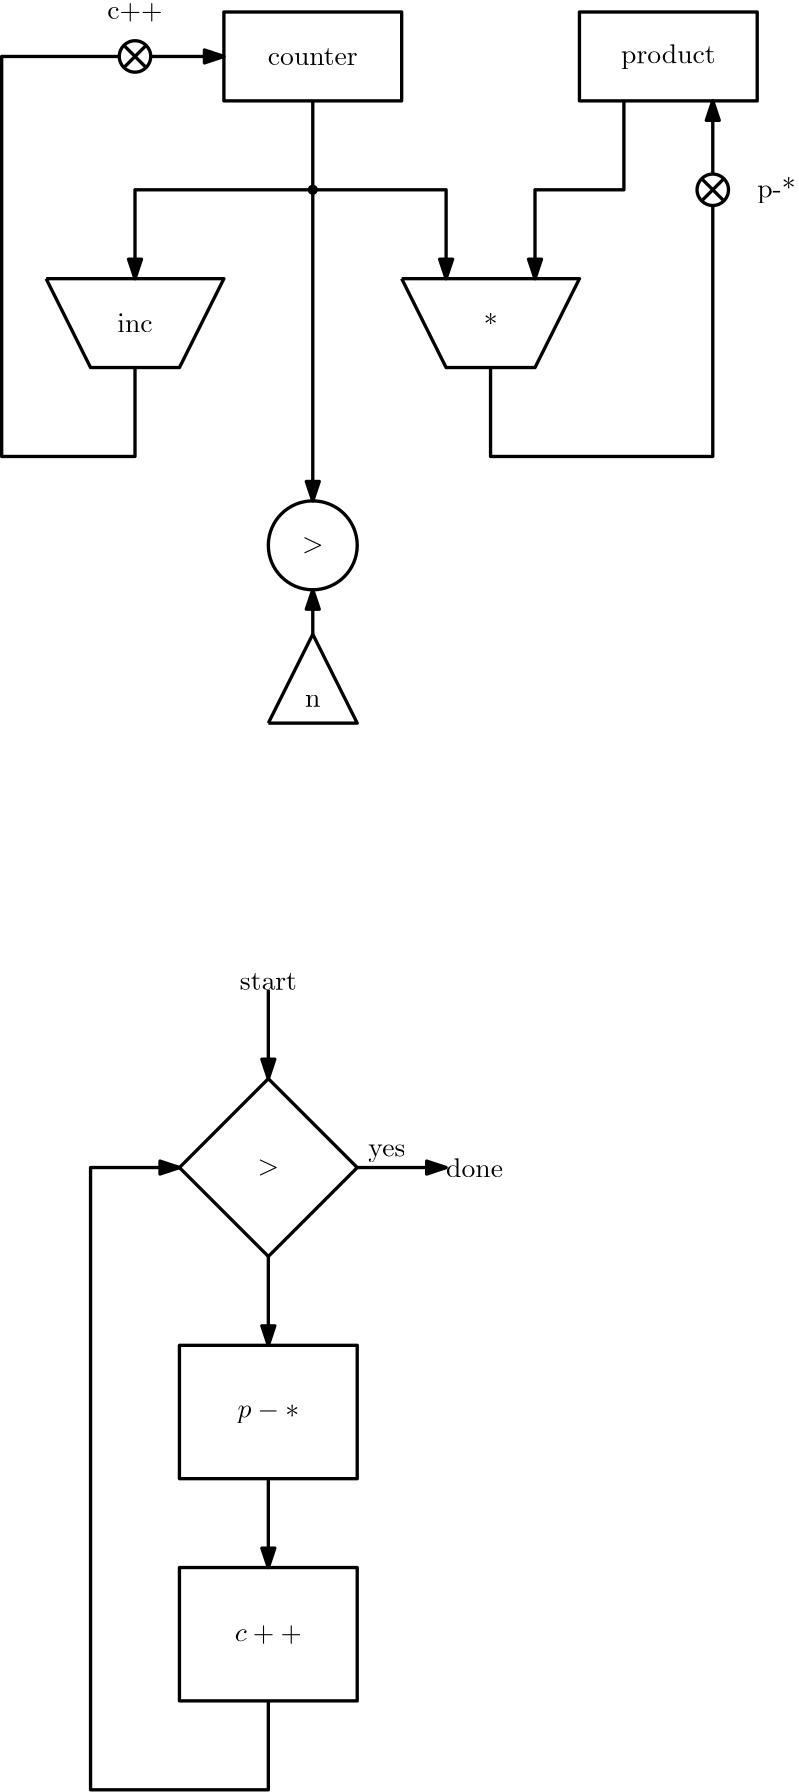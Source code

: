 <?xml version="1.0"?>
<!DOCTYPE ipe SYSTEM "ipe.dtd">
<ipe version="70206" creator="Ipe 7.2.7">
<info created="D:20190530003308" modified="D:20190530004307"/>
<ipestyle name="basic">
<symbol name="arrow/arc(spx)">
<path stroke="sym-stroke" fill="sym-stroke" pen="sym-pen">
0 0 m
-1 0.333 l
-1 -0.333 l
h
</path>
</symbol>
<symbol name="arrow/farc(spx)">
<path stroke="sym-stroke" fill="white" pen="sym-pen">
0 0 m
-1 0.333 l
-1 -0.333 l
h
</path>
</symbol>
<symbol name="arrow/ptarc(spx)">
<path stroke="sym-stroke" fill="sym-stroke" pen="sym-pen">
0 0 m
-1 0.333 l
-0.8 0 l
-1 -0.333 l
h
</path>
</symbol>
<symbol name="arrow/fptarc(spx)">
<path stroke="sym-stroke" fill="white" pen="sym-pen">
0 0 m
-1 0.333 l
-0.8 0 l
-1 -0.333 l
h
</path>
</symbol>
<symbol name="mark/circle(sx)" transformations="translations">
<path fill="sym-stroke">
0.6 0 0 0.6 0 0 e
0.4 0 0 0.4 0 0 e
</path>
</symbol>
<symbol name="mark/disk(sx)" transformations="translations">
<path fill="sym-stroke">
0.6 0 0 0.6 0 0 e
</path>
</symbol>
<symbol name="mark/fdisk(sfx)" transformations="translations">
<group>
<path fill="sym-fill">
0.5 0 0 0.5 0 0 e
</path>
<path fill="sym-stroke" fillrule="eofill">
0.6 0 0 0.6 0 0 e
0.4 0 0 0.4 0 0 e
</path>
</group>
</symbol>
<symbol name="mark/box(sx)" transformations="translations">
<path fill="sym-stroke" fillrule="eofill">
-0.6 -0.6 m
0.6 -0.6 l
0.6 0.6 l
-0.6 0.6 l
h
-0.4 -0.4 m
0.4 -0.4 l
0.4 0.4 l
-0.4 0.4 l
h
</path>
</symbol>
<symbol name="mark/square(sx)" transformations="translations">
<path fill="sym-stroke">
-0.6 -0.6 m
0.6 -0.6 l
0.6 0.6 l
-0.6 0.6 l
h
</path>
</symbol>
<symbol name="mark/fsquare(sfx)" transformations="translations">
<group>
<path fill="sym-fill">
-0.5 -0.5 m
0.5 -0.5 l
0.5 0.5 l
-0.5 0.5 l
h
</path>
<path fill="sym-stroke" fillrule="eofill">
-0.6 -0.6 m
0.6 -0.6 l
0.6 0.6 l
-0.6 0.6 l
h
-0.4 -0.4 m
0.4 -0.4 l
0.4 0.4 l
-0.4 0.4 l
h
</path>
</group>
</symbol>
<symbol name="mark/cross(sx)" transformations="translations">
<group>
<path fill="sym-stroke">
-0.43 -0.57 m
0.57 0.43 l
0.43 0.57 l
-0.57 -0.43 l
h
</path>
<path fill="sym-stroke">
-0.43 0.57 m
0.57 -0.43 l
0.43 -0.57 l
-0.57 0.43 l
h
</path>
</group>
</symbol>
<symbol name="arrow/fnormal(spx)">
<path stroke="sym-stroke" fill="white" pen="sym-pen">
0 0 m
-1 0.333 l
-1 -0.333 l
h
</path>
</symbol>
<symbol name="arrow/pointed(spx)">
<path stroke="sym-stroke" fill="sym-stroke" pen="sym-pen">
0 0 m
-1 0.333 l
-0.8 0 l
-1 -0.333 l
h
</path>
</symbol>
<symbol name="arrow/fpointed(spx)">
<path stroke="sym-stroke" fill="white" pen="sym-pen">
0 0 m
-1 0.333 l
-0.8 0 l
-1 -0.333 l
h
</path>
</symbol>
<symbol name="arrow/linear(spx)">
<path stroke="sym-stroke" pen="sym-pen">
-1 0.333 m
0 0 l
-1 -0.333 l
</path>
</symbol>
<symbol name="arrow/fdouble(spx)">
<path stroke="sym-stroke" fill="white" pen="sym-pen">
0 0 m
-1 0.333 l
-1 -0.333 l
h
-1 0 m
-2 0.333 l
-2 -0.333 l
h
</path>
</symbol>
<symbol name="arrow/double(spx)">
<path stroke="sym-stroke" fill="sym-stroke" pen="sym-pen">
0 0 m
-1 0.333 l
-1 -0.333 l
h
-1 0 m
-2 0.333 l
-2 -0.333 l
h
</path>
</symbol>
<pen name="heavier" value="0.8"/>
<pen name="fat" value="1.2"/>
<pen name="ultrafat" value="2"/>
<symbolsize name="large" value="5"/>
<symbolsize name="small" value="2"/>
<symbolsize name="tiny" value="1.1"/>
<arrowsize name="large" value="10"/>
<arrowsize name="small" value="5"/>
<arrowsize name="tiny" value="3"/>
<color name="red" value="1 0 0"/>
<color name="green" value="0 1 0"/>
<color name="blue" value="0 0 1"/>
<color name="yellow" value="1 1 0"/>
<color name="orange" value="1 0.647 0"/>
<color name="gold" value="1 0.843 0"/>
<color name="purple" value="0.627 0.125 0.941"/>
<color name="gray" value="0.745"/>
<color name="brown" value="0.647 0.165 0.165"/>
<color name="navy" value="0 0 0.502"/>
<color name="pink" value="1 0.753 0.796"/>
<color name="seagreen" value="0.18 0.545 0.341"/>
<color name="turquoise" value="0.251 0.878 0.816"/>
<color name="violet" value="0.933 0.51 0.933"/>
<color name="darkblue" value="0 0 0.545"/>
<color name="darkcyan" value="0 0.545 0.545"/>
<color name="darkgray" value="0.663"/>
<color name="darkgreen" value="0 0.392 0"/>
<color name="darkmagenta" value="0.545 0 0.545"/>
<color name="darkorange" value="1 0.549 0"/>
<color name="darkred" value="0.545 0 0"/>
<color name="lightblue" value="0.678 0.847 0.902"/>
<color name="lightcyan" value="0.878 1 1"/>
<color name="lightgray" value="0.827"/>
<color name="lightgreen" value="0.565 0.933 0.565"/>
<color name="lightyellow" value="1 1 0.878"/>
<dashstyle name="dashed" value="[4] 0"/>
<dashstyle name="dotted" value="[1 3] 0"/>
<dashstyle name="dash dotted" value="[4 2 1 2] 0"/>
<dashstyle name="dash dot dotted" value="[4 2 1 2 1 2] 0"/>
<textsize name="large" value="\large"/>
<textsize name="Large" value="\Large"/>
<textsize name="LARGE" value="\LARGE"/>
<textsize name="huge" value="\huge"/>
<textsize name="Huge" value="\Huge"/>
<textsize name="small" value="\small"/>
<textsize name="footnote" value="\footnotesize"/>
<textsize name="tiny" value="\tiny"/>
<textstyle name="center" begin="\begin{center}" end="\end{center}"/>
<textstyle name="itemize" begin="\begin{itemize}" end="\end{itemize}"/>
<textstyle name="item" begin="\begin{itemize}\item{}" end="\end{itemize}"/>
<gridsize name="4 pts" value="4"/>
<gridsize name="8 pts (~3 mm)" value="8"/>
<gridsize name="16 pts (~6 mm)" value="16"/>
<gridsize name="32 pts (~12 mm)" value="32"/>
<gridsize name="10 pts (~3.5 mm)" value="10"/>
<gridsize name="20 pts (~7 mm)" value="20"/>
<gridsize name="14 pts (~5 mm)" value="14"/>
<gridsize name="28 pts (~10 mm)" value="28"/>
<gridsize name="56 pts (~20 mm)" value="56"/>
<anglesize name="90 deg" value="90"/>
<anglesize name="60 deg" value="60"/>
<anglesize name="45 deg" value="45"/>
<anglesize name="30 deg" value="30"/>
<anglesize name="22.5 deg" value="22.5"/>
<opacity name="10%" value="0.1"/>
<opacity name="30%" value="0.3"/>
<opacity name="50%" value="0.5"/>
<opacity name="75%" value="0.75"/>
<tiling name="falling" angle="-60" step="4" width="1"/>
<tiling name="rising" angle="30" step="4" width="1"/>
</ipestyle>
<page>
<layer name="alpha"/>
<view layers="alpha" active="alpha"/>
<path layer="alpha" matrix="1 0 0 1 -112 -160" stroke="black" pen="fat">
16 0 0 16 256 768 e
</path>
<text matrix="1 0 0 1 -112 -160" transformations="translations" pos="256 768" stroke="black" type="label" width="7.749" height="5.37" depth="0.39" halign="center" valign="center">$&gt;$</text>
<path matrix="1 0 0 1 -256 -128" stroke="black" pen="fat">
384 672 m
400 704 l
416 672 l
384 672 l
</path>
<text matrix="1 0 0 1 -256 -128" transformations="translations" pos="400 680" stroke="black" type="label" width="5.535" height="4.289" depth="0" halign="center" valign="center">n</text>
<path matrix="1 0 0 1 -16 160" stroke="black" pen="fat">
128 640 m
128 608 l
192 608 l
192 640 l
h
</path>
<text matrix="1 0 0 1 -16 160" transformations="translations" pos="160 624" stroke="black" type="label" width="32.406" height="6.128" depth="0" halign="center" valign="center">counter</text>
<path matrix="1 0 0 1 112 160" stroke="black" pen="fat">
128 640 m
128 608 l
192 608 l
192 640 l
h
</path>
<text matrix="1 0 0 1 112 160" transformations="translations" pos="160 624" stroke="black" type="label" width="34.067" height="6.926" depth="1.93" halign="center" valign="center">product</text>
<group matrix="1 0 0 1 48 0">
<path stroke="black" pen="fat">
128 704 m
144 672 l
176 672 l
192 704 l
128 704 l
</path>
<text transformations="translations" pos="160 688" stroke="black" type="label" width="4.981" height="7.472" depth="0" halign="center" valign="center">*</text>
</group>
<path matrix="1 0 0 1 -16 160" stroke="black" pen="fat" arrow="normal/normal">
160 608 m
160 576 l
208 576 l
208 544 l
</path>
<path matrix="1 0 0 1 -16 160" stroke="black" pen="fat" arrow="normal/normal">
272 608 m
272 576 l
240 576 l
240 544 l
</path>
<path matrix="1 0 0 1 -16 160" stroke="black" pen="fat" arrow="normal/normal">
224 512 m
224 480 l
304 480 l
304 608 l
</path>
<group matrix="1 0 0 1 -208 0">
<path matrix="1 0 0 1 128 0" stroke="black" pen="fat">
128 704 m
144 672 l
176 672 l
192 704 l
128 704 l
</path>
<text matrix="1 0 0 1 128 0" transformations="translations" pos="160 688" stroke="black" type="label" width="12.73" height="6.654" depth="0" halign="center" valign="center">inc</text>
</group>
<path matrix="1 0 0 1 -16 160" stroke="black" pen="fat" arrow="normal/normal">
160 576 m
96 576 l
96 544 l
</path>
<path matrix="1 0 0 1 -16 160" stroke="black" pen="fat" arrow="normal/normal">
96 512 m
96 480 l
48 480 l
48 624 l
128 624 l
</path>
<use matrix="1 0 0 1 -16 160" name="mark/disk(sx)" pos="160 576" size="normal" stroke="black"/>
<path matrix="1 0 0 1 -16 160" stroke="black" fill="white" pen="fat" arrow="normal/normal">
160 576 m
160 464 l
</path>
<path matrix="1 0 0 1 -16 160" stroke="black" fill="white" pen="fat" arrow="normal/normal">
160 416 m
160 432 l
</path>
<group matrix="1 0 0 1 -64 16">
<path stroke="black" fill="white" pen="fat">
5.65685 0 0 5.65685 144 768 e
</path>
<path stroke="black" fill="white" pen="fat">
140 772 m
148 764 l
</path>
<path stroke="black" fill="white" pen="fat">
140 764 m
148 772 l
</path>
</group>
<group matrix="1 0 0 1 144 -32">
<path stroke="black" fill="white" pen="fat">
5.65685 0 0 5.65685 144 768 e
</path>
<path stroke="black" fill="white" pen="fat">
140 772 m
148 764 l
</path>
<path stroke="black" fill="white" pen="fat">
140 764 m
148 772 l
</path>
</group>
<text matrix="1 0 0 1 -16 160" transformations="translations" pos="96 640" stroke="black" type="label" width="19.925" height="5.812" depth="0.83" halign="center" valign="center">c++</text>
<text matrix="1 0 0 1 -16 160" transformations="translations" pos="320 576" stroke="black" type="label" width="13.837" height="7.479" depth="1.93" valign="center">p-*</text>
<text transformations="translations" pos="128 448" stroke="black" type="label" width="20.562" height="6.128" depth="0" halign="center" valign="bottom">start</text>
<path stroke="black" fill="white" pen="fat">
128 416 m
96 384 l
128 352 l
160 384 l
128 416 l
</path>
<path stroke="black" fill="white" pen="fat" arrow="normal/normal">
128 448 m
128 416 l
</path>
<text transformations="translations" pos="128 384" stroke="black" type="label" width="7.749" height="5.37" depth="0.39" halign="center" valign="center">$&gt;$</text>
<path stroke="black" fill="white" pen="fat" arrow="normal/normal">
160 384 m
192 384 l
</path>
<text matrix="1 0 0 1 -128 -192" transformations="translations" pos="320 576" stroke="black" type="label" width="20.479" height="6.918" depth="0" valign="center">done</text>
<text transformations="translations" pos="164 388" stroke="black" type="label" width="13.339" height="4.297" depth="1.93" valign="baseline">yes</text>
<path stroke="black" fill="white" pen="fat" arrow="normal/normal">
128 352 m
128 320 l
</path>
<path stroke="black" fill="white" pen="fat">
96 320 m
96 272 l
160 272 l
160 320 l
h
</path>
<path stroke="black" fill="white" pen="fat">
96 240 m
96 192 l
160 192 l
160 240 l
h
</path>
<path stroke="black" fill="white" pen="fat" arrow="normal/normal">
128 272 m
128 240 l
</path>
<path stroke="black" pen="fat" arrow="normal/normal">
128 192 m
128 160 l
64 160 l
64 384 l
96 384 l
</path>
<text matrix="1 0 0 1 0 -88" transformations="translations" pos="128 384" stroke="black" type="label" width="22.17" height="5.819" depth="1.93" halign="center" valign="center" style="math">p-*</text>
<text matrix="1 0 0 1 0 -168" transformations="translations" pos="128 384" stroke="black" type="label" width="24.237" height="5.812" depth="0.83" halign="center" valign="center" style="math">c++</text>
</page>
</ipe>
